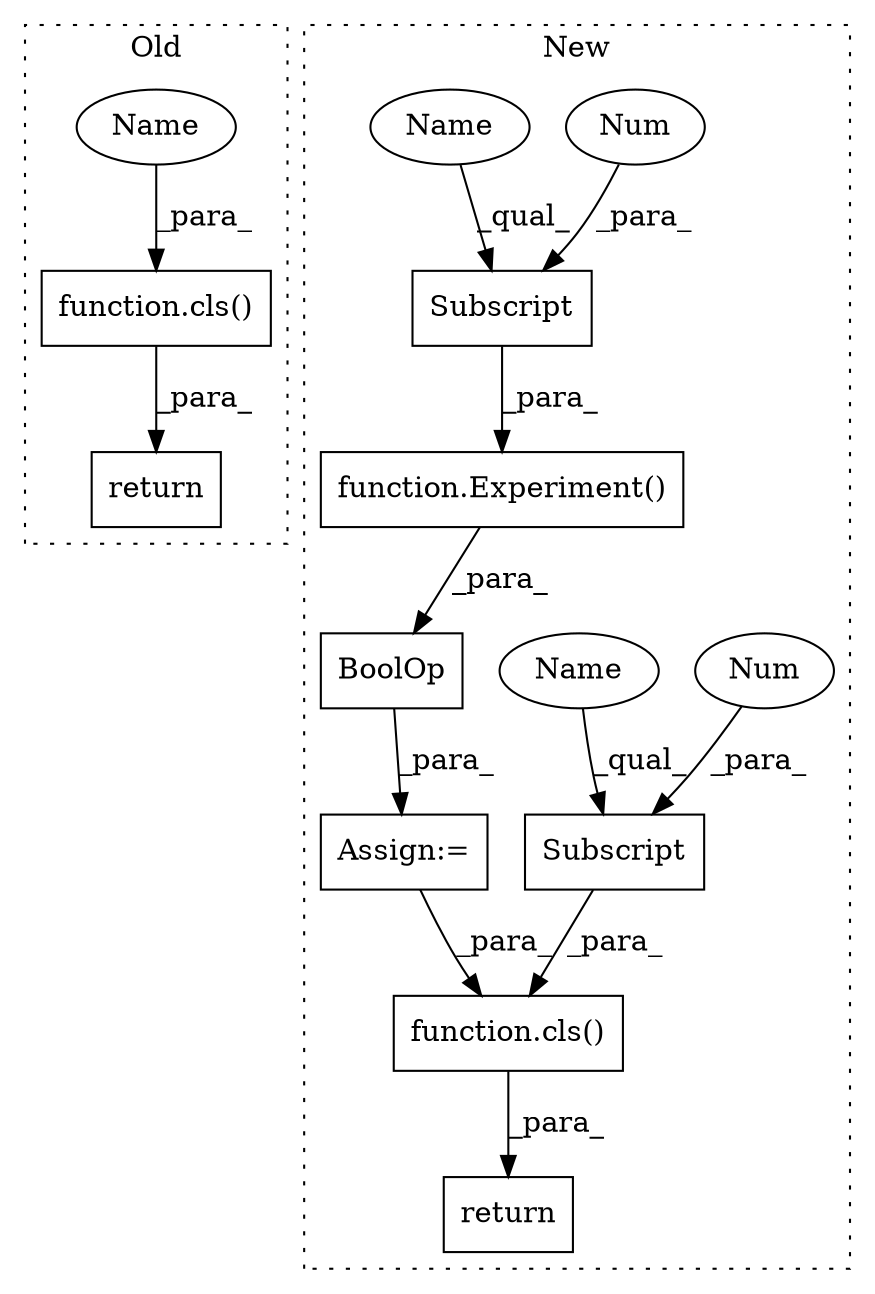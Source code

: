 digraph G {
subgraph cluster0 {
1 [label="function.cls()" a="75" s="2626,2657" l="4,1" shape="box"];
3 [label="return" a="93" s="2619" l="7" shape="box"];
12 [label="Name" a="87" s="2648" l="9" shape="ellipse"];
label = "Old";
style="dotted";
}
subgraph cluster1 {
2 [label="return" a="93" s="5766" l="7" shape="box"];
4 [label="function.cls()" a="75" s="5773,5805" l="4,1" shape="box"];
5 [label="Subscript" a="63" s="5795,0" l="10,0" shape="box"];
6 [label="Subscript" a="63" s="5746,0" l="10,0" shape="box"];
7 [label="BoolOp" a="72" s="5721" l="36" shape="box"];
8 [label="function.Experiment()" a="75" s="5735,5756" l="11,1" shape="box"];
9 [label="Num" a="76" s="5803" l="1" shape="ellipse"];
10 [label="Num" a="76" s="5754" l="1" shape="ellipse"];
11 [label="Assign:=" a="68" s="5718" l="3" shape="box"];
13 [label="Name" a="87" s="5795" l="7" shape="ellipse"];
14 [label="Name" a="87" s="5746" l="7" shape="ellipse"];
label = "New";
style="dotted";
}
1 -> 3 [label="_para_"];
4 -> 2 [label="_para_"];
5 -> 4 [label="_para_"];
6 -> 8 [label="_para_"];
7 -> 11 [label="_para_"];
8 -> 7 [label="_para_"];
9 -> 5 [label="_para_"];
10 -> 6 [label="_para_"];
11 -> 4 [label="_para_"];
12 -> 1 [label="_para_"];
13 -> 5 [label="_qual_"];
14 -> 6 [label="_qual_"];
}